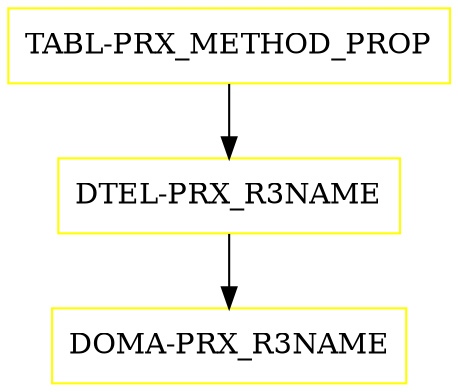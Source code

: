 digraph G {
  "TABL-PRX_METHOD_PROP" [shape=box,color=yellow];
  "DTEL-PRX_R3NAME" [shape=box,color=yellow,URL="./DTEL_PRX_R3NAME.html"];
  "DOMA-PRX_R3NAME" [shape=box,color=yellow,URL="./DOMA_PRX_R3NAME.html"];
  "TABL-PRX_METHOD_PROP" -> "DTEL-PRX_R3NAME";
  "DTEL-PRX_R3NAME" -> "DOMA-PRX_R3NAME";
}
